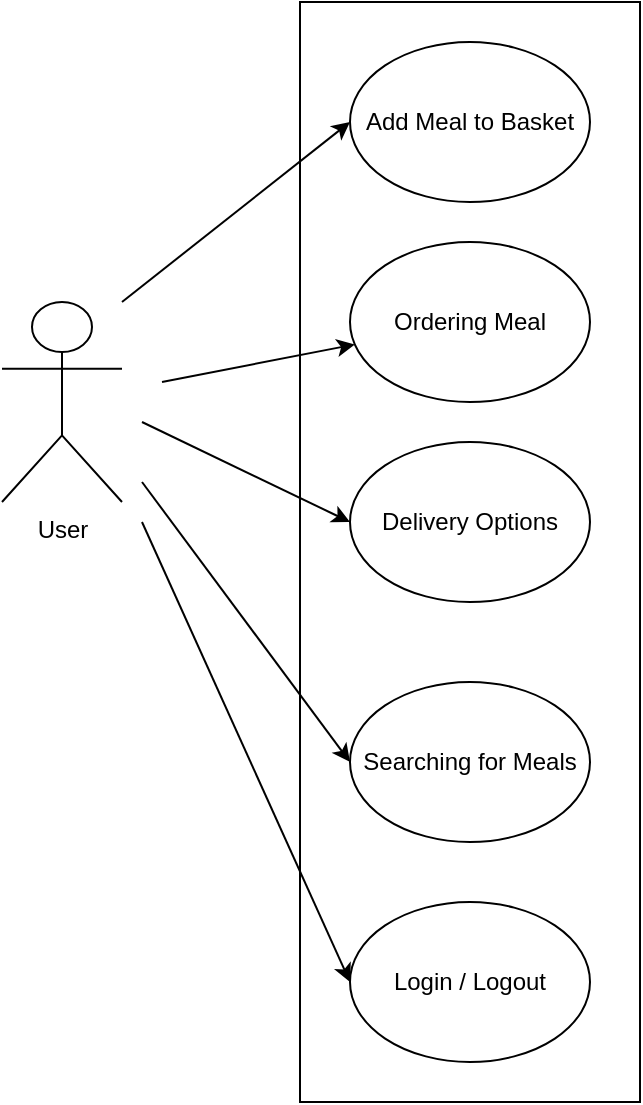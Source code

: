 <mxfile version="15.7.4" type="device"><diagram id="pzaOnfxaMJd8OYyM_0BX" name="Page-1"><mxGraphModel dx="1248" dy="719" grid="1" gridSize="10" guides="1" tooltips="1" connect="1" arrows="1" fold="1" page="1" pageScale="1" pageWidth="827" pageHeight="1169" math="0" shadow="0"><root><mxCell id="0"/><mxCell id="1" parent="0"/><mxCell id="UpKkvAkSgIXQZCI-eBJp-1" value="" style="rounded=0;whiteSpace=wrap;html=1;" vertex="1" parent="1"><mxGeometry x="279" y="100" width="170" height="550" as="geometry"/></mxCell><mxCell id="UpKkvAkSgIXQZCI-eBJp-2" value="User" style="shape=umlActor;verticalLabelPosition=bottom;verticalAlign=top;html=1;outlineConnect=0;" vertex="1" parent="1"><mxGeometry x="130" y="250" width="60" height="100" as="geometry"/></mxCell><mxCell id="UpKkvAkSgIXQZCI-eBJp-6" value="Add Meal to Basket" style="ellipse;whiteSpace=wrap;html=1;" vertex="1" parent="1"><mxGeometry x="304" y="120" width="120" height="80" as="geometry"/></mxCell><mxCell id="UpKkvAkSgIXQZCI-eBJp-7" value="Ordering Meal" style="ellipse;whiteSpace=wrap;html=1;" vertex="1" parent="1"><mxGeometry x="304" y="220" width="120" height="80" as="geometry"/></mxCell><mxCell id="UpKkvAkSgIXQZCI-eBJp-8" value="Delivery Options" style="ellipse;whiteSpace=wrap;html=1;" vertex="1" parent="1"><mxGeometry x="304" y="320" width="120" height="80" as="geometry"/></mxCell><mxCell id="UpKkvAkSgIXQZCI-eBJp-9" value="Login / Logout" style="ellipse;whiteSpace=wrap;html=1;" vertex="1" parent="1"><mxGeometry x="304" y="550" width="120" height="80" as="geometry"/></mxCell><mxCell id="UpKkvAkSgIXQZCI-eBJp-10" value="" style="endArrow=classic;html=1;rounded=0;entryX=0;entryY=0.5;entryDx=0;entryDy=0;" edge="1" parent="1" target="UpKkvAkSgIXQZCI-eBJp-6"><mxGeometry width="50" height="50" relative="1" as="geometry"><mxPoint x="190" y="250" as="sourcePoint"/><mxPoint x="290" y="230" as="targetPoint"/></mxGeometry></mxCell><mxCell id="UpKkvAkSgIXQZCI-eBJp-11" value="" style="endArrow=classic;html=1;rounded=0;" edge="1" parent="1" target="UpKkvAkSgIXQZCI-eBJp-7"><mxGeometry width="50" height="50" relative="1" as="geometry"><mxPoint x="210" y="290" as="sourcePoint"/><mxPoint x="314" y="170" as="targetPoint"/></mxGeometry></mxCell><mxCell id="UpKkvAkSgIXQZCI-eBJp-12" value="" style="endArrow=classic;html=1;rounded=0;entryX=0;entryY=0.5;entryDx=0;entryDy=0;" edge="1" parent="1" target="UpKkvAkSgIXQZCI-eBJp-8"><mxGeometry width="50" height="50" relative="1" as="geometry"><mxPoint x="200" y="310" as="sourcePoint"/><mxPoint x="316.408" y="281.219" as="targetPoint"/></mxGeometry></mxCell><mxCell id="UpKkvAkSgIXQZCI-eBJp-13" value="" style="endArrow=classic;html=1;rounded=0;entryX=0;entryY=0.5;entryDx=0;entryDy=0;" edge="1" parent="1" target="UpKkvAkSgIXQZCI-eBJp-9"><mxGeometry width="50" height="50" relative="1" as="geometry"><mxPoint x="200" y="360" as="sourcePoint"/><mxPoint x="274" y="410" as="targetPoint"/></mxGeometry></mxCell><mxCell id="UpKkvAkSgIXQZCI-eBJp-17" value="Searching for Meals" style="ellipse;whiteSpace=wrap;html=1;" vertex="1" parent="1"><mxGeometry x="304" y="440" width="120" height="80" as="geometry"/></mxCell><mxCell id="UpKkvAkSgIXQZCI-eBJp-19" value="" style="endArrow=classic;html=1;rounded=0;entryX=0;entryY=0.5;entryDx=0;entryDy=0;" edge="1" parent="1" target="UpKkvAkSgIXQZCI-eBJp-17"><mxGeometry width="50" height="50" relative="1" as="geometry"><mxPoint x="200" y="340" as="sourcePoint"/><mxPoint x="304" y="390" as="targetPoint"/></mxGeometry></mxCell></root></mxGraphModel></diagram></mxfile>